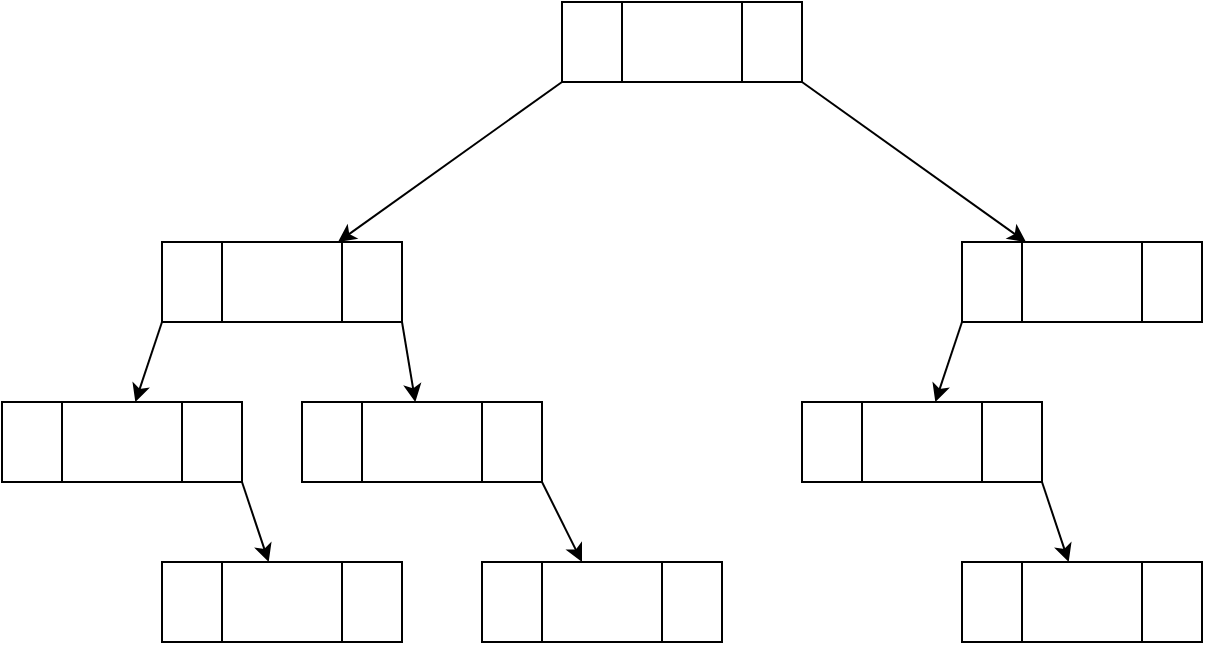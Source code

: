 <mxfile version="18.2.0" type="github">
  <diagram id="ZWBKsImdjbzt0IpIh4un" name="第 1 页">
    <mxGraphModel dx="981" dy="521" grid="1" gridSize="10" guides="1" tooltips="1" connect="1" arrows="1" fold="1" page="1" pageScale="1" pageWidth="827" pageHeight="1169" math="0" shadow="0">
      <root>
        <mxCell id="0" />
        <mxCell id="1" parent="0" />
        <mxCell id="wr_RbnKL9KUCxHIowZ7S-20" style="edgeStyle=none;rounded=0;orthogonalLoop=1;jettySize=auto;html=1;exitX=1;exitY=1;exitDx=0;exitDy=0;endArrow=classic;endFill=1;" edge="1" parent="1" source="wr_RbnKL9KUCxHIowZ7S-1" target="wr_RbnKL9KUCxHIowZ7S-13">
          <mxGeometry relative="1" as="geometry" />
        </mxCell>
        <mxCell id="wr_RbnKL9KUCxHIowZ7S-21" style="edgeStyle=none;rounded=0;orthogonalLoop=1;jettySize=auto;html=1;exitX=0;exitY=1;exitDx=0;exitDy=0;endArrow=classic;endFill=1;" edge="1" parent="1" source="wr_RbnKL9KUCxHIowZ7S-1" target="wr_RbnKL9KUCxHIowZ7S-16">
          <mxGeometry relative="1" as="geometry" />
        </mxCell>
        <mxCell id="wr_RbnKL9KUCxHIowZ7S-1" value="" style="rounded=0;whiteSpace=wrap;html=1;" vertex="1" parent="1">
          <mxGeometry x="320" y="40" width="120" height="40" as="geometry" />
        </mxCell>
        <mxCell id="wr_RbnKL9KUCxHIowZ7S-3" style="edgeStyle=none;rounded=0;orthogonalLoop=1;jettySize=auto;html=1;exitX=0.25;exitY=0;exitDx=0;exitDy=0;entryX=0.25;entryY=1;entryDx=0;entryDy=0;endArrow=none;endFill=0;" edge="1" parent="1" source="wr_RbnKL9KUCxHIowZ7S-1" target="wr_RbnKL9KUCxHIowZ7S-1">
          <mxGeometry relative="1" as="geometry" />
        </mxCell>
        <mxCell id="wr_RbnKL9KUCxHIowZ7S-4" style="edgeStyle=none;rounded=0;orthogonalLoop=1;jettySize=auto;html=1;exitX=0.75;exitY=0;exitDx=0;exitDy=0;entryX=0.75;entryY=1;entryDx=0;entryDy=0;endArrow=none;endFill=0;" edge="1" parent="1" source="wr_RbnKL9KUCxHIowZ7S-1" target="wr_RbnKL9KUCxHIowZ7S-1">
          <mxGeometry relative="1" as="geometry" />
        </mxCell>
        <mxCell id="wr_RbnKL9KUCxHIowZ7S-35" style="edgeStyle=none;rounded=0;orthogonalLoop=1;jettySize=auto;html=1;exitX=1;exitY=1;exitDx=0;exitDy=0;endArrow=classic;endFill=1;" edge="1" parent="1" source="wr_RbnKL9KUCxHIowZ7S-7" target="wr_RbnKL9KUCxHIowZ7S-32">
          <mxGeometry relative="1" as="geometry" />
        </mxCell>
        <mxCell id="wr_RbnKL9KUCxHIowZ7S-7" value="" style="rounded=0;whiteSpace=wrap;html=1;" vertex="1" parent="1">
          <mxGeometry x="40" y="240" width="120" height="40" as="geometry" />
        </mxCell>
        <mxCell id="wr_RbnKL9KUCxHIowZ7S-8" style="edgeStyle=none;rounded=0;orthogonalLoop=1;jettySize=auto;html=1;exitX=0.25;exitY=0;exitDx=0;exitDy=0;entryX=0.25;entryY=1;entryDx=0;entryDy=0;endArrow=none;endFill=0;" edge="1" source="wr_RbnKL9KUCxHIowZ7S-7" target="wr_RbnKL9KUCxHIowZ7S-7" parent="1">
          <mxGeometry relative="1" as="geometry" />
        </mxCell>
        <mxCell id="wr_RbnKL9KUCxHIowZ7S-9" style="edgeStyle=none;rounded=0;orthogonalLoop=1;jettySize=auto;html=1;exitX=0.75;exitY=0;exitDx=0;exitDy=0;entryX=0.75;entryY=1;entryDx=0;entryDy=0;endArrow=none;endFill=0;" edge="1" source="wr_RbnKL9KUCxHIowZ7S-7" target="wr_RbnKL9KUCxHIowZ7S-7" parent="1">
          <mxGeometry relative="1" as="geometry" />
        </mxCell>
        <mxCell id="wr_RbnKL9KUCxHIowZ7S-31" style="edgeStyle=none;rounded=0;orthogonalLoop=1;jettySize=auto;html=1;exitX=1;exitY=1;exitDx=0;exitDy=0;endArrow=classic;endFill=1;" edge="1" parent="1" source="wr_RbnKL9KUCxHIowZ7S-10" target="wr_RbnKL9KUCxHIowZ7S-28">
          <mxGeometry relative="1" as="geometry" />
        </mxCell>
        <mxCell id="wr_RbnKL9KUCxHIowZ7S-10" value="" style="rounded=0;whiteSpace=wrap;html=1;" vertex="1" parent="1">
          <mxGeometry x="190" y="240" width="120" height="40" as="geometry" />
        </mxCell>
        <mxCell id="wr_RbnKL9KUCxHIowZ7S-11" style="edgeStyle=none;rounded=0;orthogonalLoop=1;jettySize=auto;html=1;exitX=0.25;exitY=0;exitDx=0;exitDy=0;entryX=0.25;entryY=1;entryDx=0;entryDy=0;endArrow=none;endFill=0;" edge="1" source="wr_RbnKL9KUCxHIowZ7S-10" target="wr_RbnKL9KUCxHIowZ7S-10" parent="1">
          <mxGeometry relative="1" as="geometry" />
        </mxCell>
        <mxCell id="wr_RbnKL9KUCxHIowZ7S-12" style="edgeStyle=none;rounded=0;orthogonalLoop=1;jettySize=auto;html=1;exitX=0.75;exitY=0;exitDx=0;exitDy=0;entryX=0.75;entryY=1;entryDx=0;entryDy=0;endArrow=none;endFill=0;" edge="1" source="wr_RbnKL9KUCxHIowZ7S-10" target="wr_RbnKL9KUCxHIowZ7S-10" parent="1">
          <mxGeometry relative="1" as="geometry" />
        </mxCell>
        <mxCell id="wr_RbnKL9KUCxHIowZ7S-27" style="edgeStyle=none;rounded=0;orthogonalLoop=1;jettySize=auto;html=1;exitX=0;exitY=1;exitDx=0;exitDy=0;endArrow=classic;endFill=1;" edge="1" parent="1" source="wr_RbnKL9KUCxHIowZ7S-13" target="wr_RbnKL9KUCxHIowZ7S-24">
          <mxGeometry relative="1" as="geometry" />
        </mxCell>
        <mxCell id="wr_RbnKL9KUCxHIowZ7S-13" value="" style="rounded=0;whiteSpace=wrap;html=1;" vertex="1" parent="1">
          <mxGeometry x="520" y="160" width="120" height="40" as="geometry" />
        </mxCell>
        <mxCell id="wr_RbnKL9KUCxHIowZ7S-14" style="edgeStyle=none;rounded=0;orthogonalLoop=1;jettySize=auto;html=1;exitX=0.25;exitY=0;exitDx=0;exitDy=0;entryX=0.25;entryY=1;entryDx=0;entryDy=0;endArrow=none;endFill=0;" edge="1" source="wr_RbnKL9KUCxHIowZ7S-13" target="wr_RbnKL9KUCxHIowZ7S-13" parent="1">
          <mxGeometry relative="1" as="geometry" />
        </mxCell>
        <mxCell id="wr_RbnKL9KUCxHIowZ7S-15" style="edgeStyle=none;rounded=0;orthogonalLoop=1;jettySize=auto;html=1;exitX=0.75;exitY=0;exitDx=0;exitDy=0;entryX=0.75;entryY=1;entryDx=0;entryDy=0;endArrow=none;endFill=0;" edge="1" source="wr_RbnKL9KUCxHIowZ7S-13" target="wr_RbnKL9KUCxHIowZ7S-13" parent="1">
          <mxGeometry relative="1" as="geometry" />
        </mxCell>
        <mxCell id="wr_RbnKL9KUCxHIowZ7S-22" style="edgeStyle=none;rounded=0;orthogonalLoop=1;jettySize=auto;html=1;exitX=0;exitY=1;exitDx=0;exitDy=0;endArrow=classic;endFill=1;" edge="1" parent="1" source="wr_RbnKL9KUCxHIowZ7S-16" target="wr_RbnKL9KUCxHIowZ7S-7">
          <mxGeometry relative="1" as="geometry" />
        </mxCell>
        <mxCell id="wr_RbnKL9KUCxHIowZ7S-23" style="edgeStyle=none;rounded=0;orthogonalLoop=1;jettySize=auto;html=1;exitX=1;exitY=1;exitDx=0;exitDy=0;endArrow=classic;endFill=1;" edge="1" parent="1" source="wr_RbnKL9KUCxHIowZ7S-16" target="wr_RbnKL9KUCxHIowZ7S-10">
          <mxGeometry relative="1" as="geometry" />
        </mxCell>
        <mxCell id="wr_RbnKL9KUCxHIowZ7S-16" value="" style="rounded=0;whiteSpace=wrap;html=1;" vertex="1" parent="1">
          <mxGeometry x="120" y="160" width="120" height="40" as="geometry" />
        </mxCell>
        <mxCell id="wr_RbnKL9KUCxHIowZ7S-17" style="edgeStyle=none;rounded=0;orthogonalLoop=1;jettySize=auto;html=1;exitX=0.25;exitY=0;exitDx=0;exitDy=0;entryX=0.25;entryY=1;entryDx=0;entryDy=0;endArrow=none;endFill=0;" edge="1" source="wr_RbnKL9KUCxHIowZ7S-16" target="wr_RbnKL9KUCxHIowZ7S-16" parent="1">
          <mxGeometry relative="1" as="geometry" />
        </mxCell>
        <mxCell id="wr_RbnKL9KUCxHIowZ7S-18" style="edgeStyle=none;rounded=0;orthogonalLoop=1;jettySize=auto;html=1;exitX=0.75;exitY=0;exitDx=0;exitDy=0;entryX=0.75;entryY=1;entryDx=0;entryDy=0;endArrow=none;endFill=0;" edge="1" source="wr_RbnKL9KUCxHIowZ7S-16" target="wr_RbnKL9KUCxHIowZ7S-16" parent="1">
          <mxGeometry relative="1" as="geometry" />
        </mxCell>
        <mxCell id="wr_RbnKL9KUCxHIowZ7S-39" style="edgeStyle=none;rounded=0;orthogonalLoop=1;jettySize=auto;html=1;exitX=1;exitY=1;exitDx=0;exitDy=0;endArrow=classic;endFill=1;" edge="1" parent="1" source="wr_RbnKL9KUCxHIowZ7S-24" target="wr_RbnKL9KUCxHIowZ7S-36">
          <mxGeometry relative="1" as="geometry" />
        </mxCell>
        <mxCell id="wr_RbnKL9KUCxHIowZ7S-24" value="" style="rounded=0;whiteSpace=wrap;html=1;" vertex="1" parent="1">
          <mxGeometry x="440" y="240" width="120" height="40" as="geometry" />
        </mxCell>
        <mxCell id="wr_RbnKL9KUCxHIowZ7S-25" style="edgeStyle=none;rounded=0;orthogonalLoop=1;jettySize=auto;html=1;exitX=0.25;exitY=0;exitDx=0;exitDy=0;entryX=0.25;entryY=1;entryDx=0;entryDy=0;endArrow=none;endFill=0;" edge="1" source="wr_RbnKL9KUCxHIowZ7S-24" target="wr_RbnKL9KUCxHIowZ7S-24" parent="1">
          <mxGeometry relative="1" as="geometry" />
        </mxCell>
        <mxCell id="wr_RbnKL9KUCxHIowZ7S-26" style="edgeStyle=none;rounded=0;orthogonalLoop=1;jettySize=auto;html=1;exitX=0.75;exitY=0;exitDx=0;exitDy=0;entryX=0.75;entryY=1;entryDx=0;entryDy=0;endArrow=none;endFill=0;" edge="1" source="wr_RbnKL9KUCxHIowZ7S-24" target="wr_RbnKL9KUCxHIowZ7S-24" parent="1">
          <mxGeometry relative="1" as="geometry" />
        </mxCell>
        <mxCell id="wr_RbnKL9KUCxHIowZ7S-28" value="" style="rounded=0;whiteSpace=wrap;html=1;" vertex="1" parent="1">
          <mxGeometry x="280" y="320" width="120" height="40" as="geometry" />
        </mxCell>
        <mxCell id="wr_RbnKL9KUCxHIowZ7S-29" style="edgeStyle=none;rounded=0;orthogonalLoop=1;jettySize=auto;html=1;exitX=0.25;exitY=0;exitDx=0;exitDy=0;entryX=0.25;entryY=1;entryDx=0;entryDy=0;endArrow=none;endFill=0;" edge="1" source="wr_RbnKL9KUCxHIowZ7S-28" target="wr_RbnKL9KUCxHIowZ7S-28" parent="1">
          <mxGeometry relative="1" as="geometry" />
        </mxCell>
        <mxCell id="wr_RbnKL9KUCxHIowZ7S-30" style="edgeStyle=none;rounded=0;orthogonalLoop=1;jettySize=auto;html=1;exitX=0.75;exitY=0;exitDx=0;exitDy=0;entryX=0.75;entryY=1;entryDx=0;entryDy=0;endArrow=none;endFill=0;" edge="1" source="wr_RbnKL9KUCxHIowZ7S-28" target="wr_RbnKL9KUCxHIowZ7S-28" parent="1">
          <mxGeometry relative="1" as="geometry" />
        </mxCell>
        <mxCell id="wr_RbnKL9KUCxHIowZ7S-32" value="" style="rounded=0;whiteSpace=wrap;html=1;" vertex="1" parent="1">
          <mxGeometry x="120" y="320" width="120" height="40" as="geometry" />
        </mxCell>
        <mxCell id="wr_RbnKL9KUCxHIowZ7S-33" style="edgeStyle=none;rounded=0;orthogonalLoop=1;jettySize=auto;html=1;exitX=0.25;exitY=0;exitDx=0;exitDy=0;entryX=0.25;entryY=1;entryDx=0;entryDy=0;endArrow=none;endFill=0;" edge="1" source="wr_RbnKL9KUCxHIowZ7S-32" target="wr_RbnKL9KUCxHIowZ7S-32" parent="1">
          <mxGeometry relative="1" as="geometry" />
        </mxCell>
        <mxCell id="wr_RbnKL9KUCxHIowZ7S-34" style="edgeStyle=none;rounded=0;orthogonalLoop=1;jettySize=auto;html=1;exitX=0.75;exitY=0;exitDx=0;exitDy=0;entryX=0.75;entryY=1;entryDx=0;entryDy=0;endArrow=none;endFill=0;" edge="1" source="wr_RbnKL9KUCxHIowZ7S-32" target="wr_RbnKL9KUCxHIowZ7S-32" parent="1">
          <mxGeometry relative="1" as="geometry" />
        </mxCell>
        <mxCell id="wr_RbnKL9KUCxHIowZ7S-36" value="" style="rounded=0;whiteSpace=wrap;html=1;" vertex="1" parent="1">
          <mxGeometry x="520" y="320" width="120" height="40" as="geometry" />
        </mxCell>
        <mxCell id="wr_RbnKL9KUCxHIowZ7S-37" style="edgeStyle=none;rounded=0;orthogonalLoop=1;jettySize=auto;html=1;exitX=0.25;exitY=0;exitDx=0;exitDy=0;entryX=0.25;entryY=1;entryDx=0;entryDy=0;endArrow=none;endFill=0;" edge="1" source="wr_RbnKL9KUCxHIowZ7S-36" target="wr_RbnKL9KUCxHIowZ7S-36" parent="1">
          <mxGeometry relative="1" as="geometry" />
        </mxCell>
        <mxCell id="wr_RbnKL9KUCxHIowZ7S-38" style="edgeStyle=none;rounded=0;orthogonalLoop=1;jettySize=auto;html=1;exitX=0.75;exitY=0;exitDx=0;exitDy=0;entryX=0.75;entryY=1;entryDx=0;entryDy=0;endArrow=none;endFill=0;" edge="1" source="wr_RbnKL9KUCxHIowZ7S-36" target="wr_RbnKL9KUCxHIowZ7S-36" parent="1">
          <mxGeometry relative="1" as="geometry" />
        </mxCell>
      </root>
    </mxGraphModel>
  </diagram>
</mxfile>
